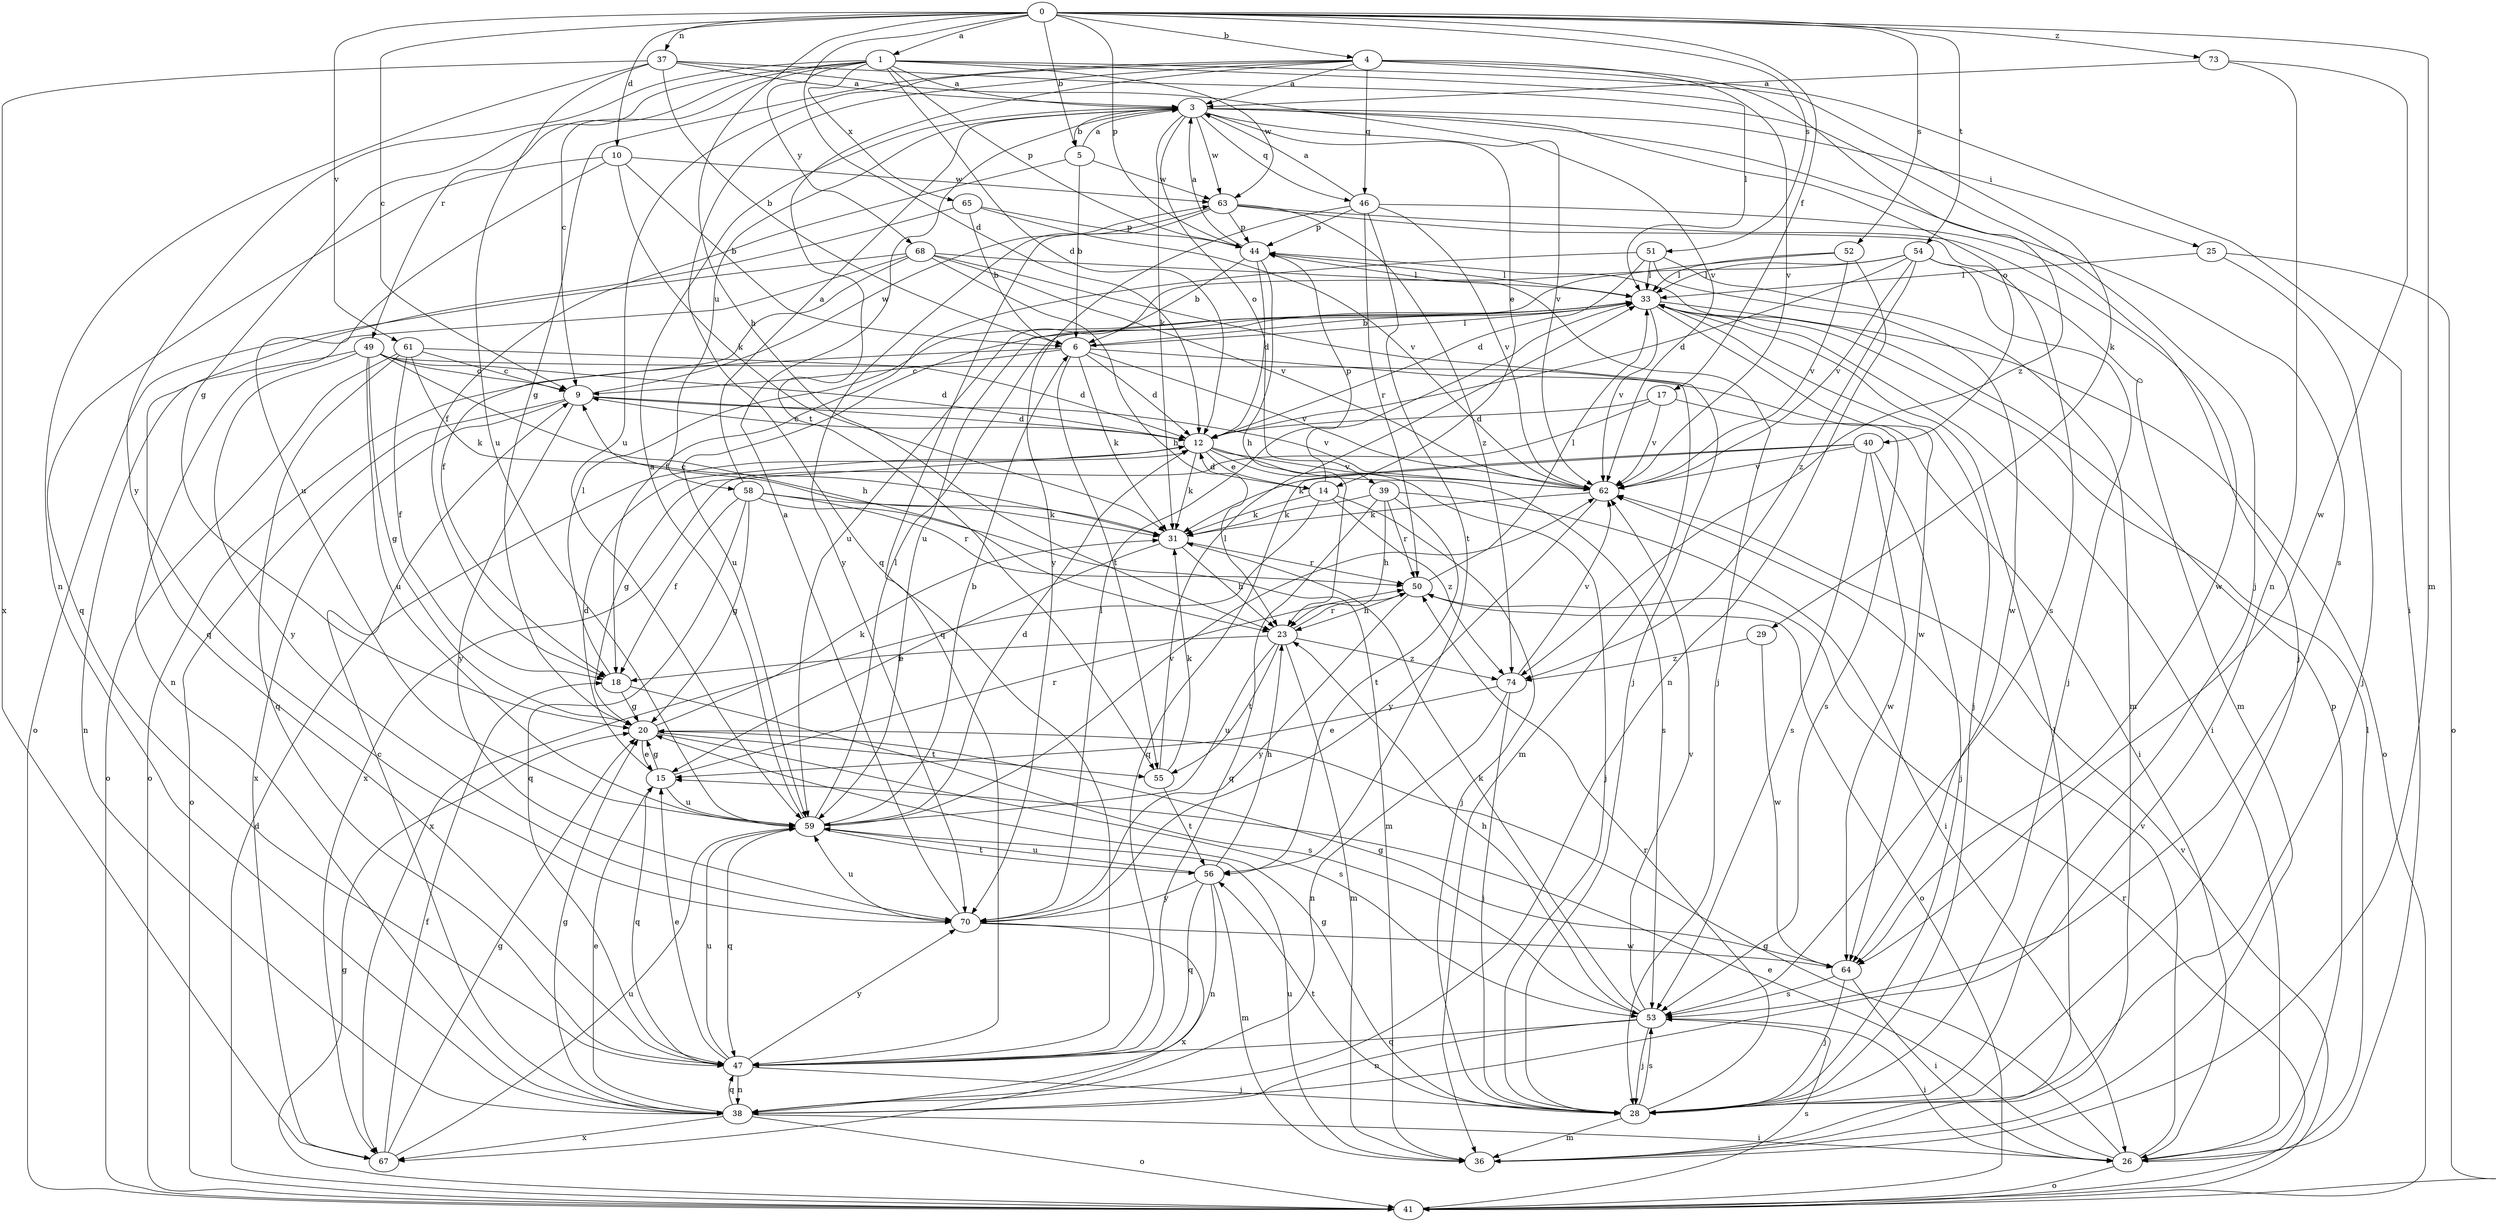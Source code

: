 strict digraph  {
0;
1;
3;
4;
5;
6;
9;
10;
12;
14;
15;
17;
18;
20;
23;
25;
26;
28;
29;
31;
33;
36;
37;
38;
39;
40;
41;
44;
46;
47;
49;
50;
51;
52;
53;
54;
55;
56;
58;
59;
61;
62;
63;
64;
65;
67;
68;
70;
73;
74;
0 -> 1  [label=a];
0 -> 4  [label=b];
0 -> 5  [label=b];
0 -> 9  [label=c];
0 -> 10  [label=d];
0 -> 12  [label=d];
0 -> 17  [label=f];
0 -> 23  [label=h];
0 -> 36  [label=m];
0 -> 37  [label=n];
0 -> 44  [label=p];
0 -> 51  [label=s];
0 -> 52  [label=s];
0 -> 54  [label=t];
0 -> 61  [label=v];
0 -> 73  [label=z];
1 -> 3  [label=a];
1 -> 9  [label=c];
1 -> 12  [label=d];
1 -> 20  [label=g];
1 -> 29  [label=k];
1 -> 33  [label=l];
1 -> 44  [label=p];
1 -> 49  [label=r];
1 -> 63  [label=w];
1 -> 65  [label=x];
1 -> 68  [label=y];
1 -> 70  [label=y];
3 -> 5  [label=b];
3 -> 14  [label=e];
3 -> 25  [label=i];
3 -> 31  [label=k];
3 -> 39  [label=o];
3 -> 40  [label=o];
3 -> 46  [label=q];
3 -> 53  [label=s];
3 -> 58  [label=u];
3 -> 62  [label=v];
3 -> 63  [label=w];
4 -> 3  [label=a];
4 -> 20  [label=g];
4 -> 26  [label=i];
4 -> 46  [label=q];
4 -> 47  [label=q];
4 -> 55  [label=t];
4 -> 59  [label=u];
4 -> 62  [label=v];
4 -> 74  [label=z];
5 -> 3  [label=a];
5 -> 6  [label=b];
5 -> 18  [label=f];
5 -> 63  [label=w];
6 -> 9  [label=c];
6 -> 12  [label=d];
6 -> 31  [label=k];
6 -> 33  [label=l];
6 -> 36  [label=m];
6 -> 41  [label=o];
6 -> 55  [label=t];
6 -> 62  [label=v];
9 -> 12  [label=d];
9 -> 41  [label=o];
9 -> 62  [label=v];
9 -> 63  [label=w];
9 -> 67  [label=x];
9 -> 70  [label=y];
10 -> 6  [label=b];
10 -> 31  [label=k];
10 -> 47  [label=q];
10 -> 59  [label=u];
10 -> 63  [label=w];
12 -> 9  [label=c];
12 -> 14  [label=e];
12 -> 20  [label=g];
12 -> 28  [label=j];
12 -> 31  [label=k];
12 -> 53  [label=s];
12 -> 62  [label=v];
14 -> 12  [label=d];
14 -> 28  [label=j];
14 -> 31  [label=k];
14 -> 44  [label=p];
14 -> 67  [label=x];
14 -> 74  [label=z];
15 -> 12  [label=d];
15 -> 20  [label=g];
15 -> 47  [label=q];
15 -> 50  [label=r];
15 -> 59  [label=u];
17 -> 12  [label=d];
17 -> 53  [label=s];
17 -> 62  [label=v];
17 -> 67  [label=x];
18 -> 20  [label=g];
18 -> 33  [label=l];
18 -> 53  [label=s];
20 -> 15  [label=e];
20 -> 31  [label=k];
20 -> 53  [label=s];
20 -> 55  [label=t];
23 -> 18  [label=f];
23 -> 36  [label=m];
23 -> 50  [label=r];
23 -> 55  [label=t];
23 -> 59  [label=u];
23 -> 74  [label=z];
25 -> 28  [label=j];
25 -> 33  [label=l];
25 -> 41  [label=o];
26 -> 15  [label=e];
26 -> 20  [label=g];
26 -> 33  [label=l];
26 -> 41  [label=o];
26 -> 44  [label=p];
26 -> 62  [label=v];
28 -> 20  [label=g];
28 -> 36  [label=m];
28 -> 50  [label=r];
28 -> 53  [label=s];
28 -> 56  [label=t];
29 -> 64  [label=w];
29 -> 74  [label=z];
31 -> 9  [label=c];
31 -> 15  [label=e];
31 -> 23  [label=h];
31 -> 50  [label=r];
33 -> 6  [label=b];
33 -> 26  [label=i];
33 -> 28  [label=j];
33 -> 41  [label=o];
33 -> 59  [label=u];
33 -> 62  [label=v];
33 -> 64  [label=w];
36 -> 33  [label=l];
36 -> 59  [label=u];
37 -> 3  [label=a];
37 -> 6  [label=b];
37 -> 28  [label=j];
37 -> 38  [label=n];
37 -> 59  [label=u];
37 -> 62  [label=v];
37 -> 67  [label=x];
38 -> 9  [label=c];
38 -> 15  [label=e];
38 -> 20  [label=g];
38 -> 26  [label=i];
38 -> 41  [label=o];
38 -> 47  [label=q];
38 -> 67  [label=x];
39 -> 23  [label=h];
39 -> 26  [label=i];
39 -> 31  [label=k];
39 -> 47  [label=q];
39 -> 50  [label=r];
39 -> 56  [label=t];
40 -> 28  [label=j];
40 -> 31  [label=k];
40 -> 47  [label=q];
40 -> 53  [label=s];
40 -> 62  [label=v];
40 -> 64  [label=w];
41 -> 12  [label=d];
41 -> 20  [label=g];
41 -> 50  [label=r];
41 -> 53  [label=s];
41 -> 62  [label=v];
44 -> 3  [label=a];
44 -> 6  [label=b];
44 -> 12  [label=d];
44 -> 23  [label=h];
44 -> 28  [label=j];
44 -> 33  [label=l];
46 -> 3  [label=a];
46 -> 28  [label=j];
46 -> 44  [label=p];
46 -> 50  [label=r];
46 -> 56  [label=t];
46 -> 62  [label=v];
46 -> 70  [label=y];
47 -> 15  [label=e];
47 -> 28  [label=j];
47 -> 38  [label=n];
47 -> 59  [label=u];
47 -> 70  [label=y];
49 -> 9  [label=c];
49 -> 12  [label=d];
49 -> 20  [label=g];
49 -> 23  [label=h];
49 -> 26  [label=i];
49 -> 38  [label=n];
49 -> 59  [label=u];
49 -> 70  [label=y];
50 -> 23  [label=h];
50 -> 33  [label=l];
50 -> 41  [label=o];
50 -> 70  [label=y];
51 -> 12  [label=d];
51 -> 18  [label=f];
51 -> 33  [label=l];
51 -> 36  [label=m];
51 -> 64  [label=w];
52 -> 33  [label=l];
52 -> 38  [label=n];
52 -> 59  [label=u];
52 -> 62  [label=v];
53 -> 23  [label=h];
53 -> 26  [label=i];
53 -> 28  [label=j];
53 -> 31  [label=k];
53 -> 38  [label=n];
53 -> 47  [label=q];
53 -> 62  [label=v];
54 -> 12  [label=d];
54 -> 28  [label=j];
54 -> 33  [label=l];
54 -> 36  [label=m];
54 -> 59  [label=u];
54 -> 62  [label=v];
54 -> 74  [label=z];
55 -> 31  [label=k];
55 -> 33  [label=l];
55 -> 56  [label=t];
56 -> 23  [label=h];
56 -> 36  [label=m];
56 -> 38  [label=n];
56 -> 47  [label=q];
56 -> 59  [label=u];
56 -> 70  [label=y];
58 -> 3  [label=a];
58 -> 18  [label=f];
58 -> 20  [label=g];
58 -> 31  [label=k];
58 -> 36  [label=m];
58 -> 47  [label=q];
58 -> 50  [label=r];
59 -> 3  [label=a];
59 -> 6  [label=b];
59 -> 12  [label=d];
59 -> 33  [label=l];
59 -> 47  [label=q];
59 -> 56  [label=t];
59 -> 62  [label=v];
61 -> 9  [label=c];
61 -> 12  [label=d];
61 -> 18  [label=f];
61 -> 31  [label=k];
61 -> 41  [label=o];
61 -> 47  [label=q];
62 -> 31  [label=k];
62 -> 70  [label=y];
63 -> 44  [label=p];
63 -> 47  [label=q];
63 -> 53  [label=s];
63 -> 64  [label=w];
63 -> 70  [label=y];
63 -> 74  [label=z];
64 -> 20  [label=g];
64 -> 26  [label=i];
64 -> 28  [label=j];
64 -> 53  [label=s];
65 -> 6  [label=b];
65 -> 44  [label=p];
65 -> 47  [label=q];
65 -> 62  [label=v];
67 -> 18  [label=f];
67 -> 20  [label=g];
67 -> 59  [label=u];
68 -> 18  [label=f];
68 -> 23  [label=h];
68 -> 28  [label=j];
68 -> 33  [label=l];
68 -> 38  [label=n];
68 -> 41  [label=o];
68 -> 62  [label=v];
70 -> 3  [label=a];
70 -> 33  [label=l];
70 -> 59  [label=u];
70 -> 64  [label=w];
70 -> 67  [label=x];
73 -> 3  [label=a];
73 -> 38  [label=n];
73 -> 64  [label=w];
74 -> 15  [label=e];
74 -> 28  [label=j];
74 -> 38  [label=n];
74 -> 62  [label=v];
}
